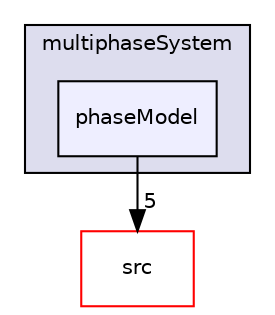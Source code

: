 digraph "applications/solvers/multiphase/multiphaseEulerFoam/multiphaseSystem/phaseModel" {
  bgcolor=transparent;
  compound=true
  node [ fontsize="10", fontname="Helvetica"];
  edge [ labelfontsize="10", labelfontname="Helvetica"];
  subgraph clusterdir_5ab331682799a6f72f6ba0da668fbf39 {
    graph [ bgcolor="#ddddee", pencolor="black", label="multiphaseSystem" fontname="Helvetica", fontsize="10", URL="dir_5ab331682799a6f72f6ba0da668fbf39.html"]
  dir_9211ef966a2491fcc7e6b501a78bec86 [shape=box, label="phaseModel", style="filled", fillcolor="#eeeeff", pencolor="black", URL="dir_9211ef966a2491fcc7e6b501a78bec86.html"];
  }
  dir_68267d1309a1af8e8297ef4c3efbcdba [shape=box label="src" color="red" URL="dir_68267d1309a1af8e8297ef4c3efbcdba.html"];
  dir_9211ef966a2491fcc7e6b501a78bec86->dir_68267d1309a1af8e8297ef4c3efbcdba [headlabel="5", labeldistance=1.5 headhref="dir_000143_000736.html"];
}
